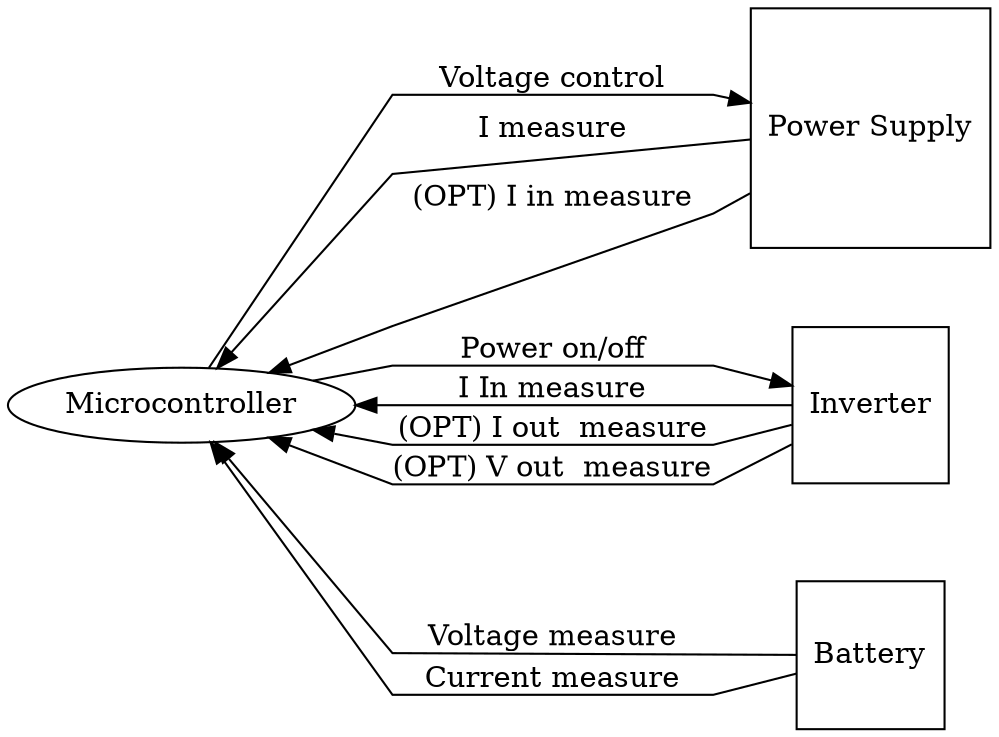digraph UPSController{
	rankdir=LR;
	splines=polyline;
	controller [label="Microcontroller"];
	charger [label="Power Supply", shape="square"];
	inverter [label="Inverter", shape="square"];
	battery [label="Battery", shape="square"];


	controller -> charger [label="Voltage control"];
	charger -> controller [label="I measure"];
	charger -> controller [label="(OPT) I in measure"];

	inverter -> controller [label="I In measure"];
	inverter -> controller [label="(OPT) I out  measure"];
	inverter -> controller [label="(OPT) V out  measure"];
	controller -> inverter [label="Power on/off"];

	battery -> controller [label="Voltage measure"];
	battery -> controller [label="Current measure"];
	controller -> battery [style = invis]//Topological sorting
}
